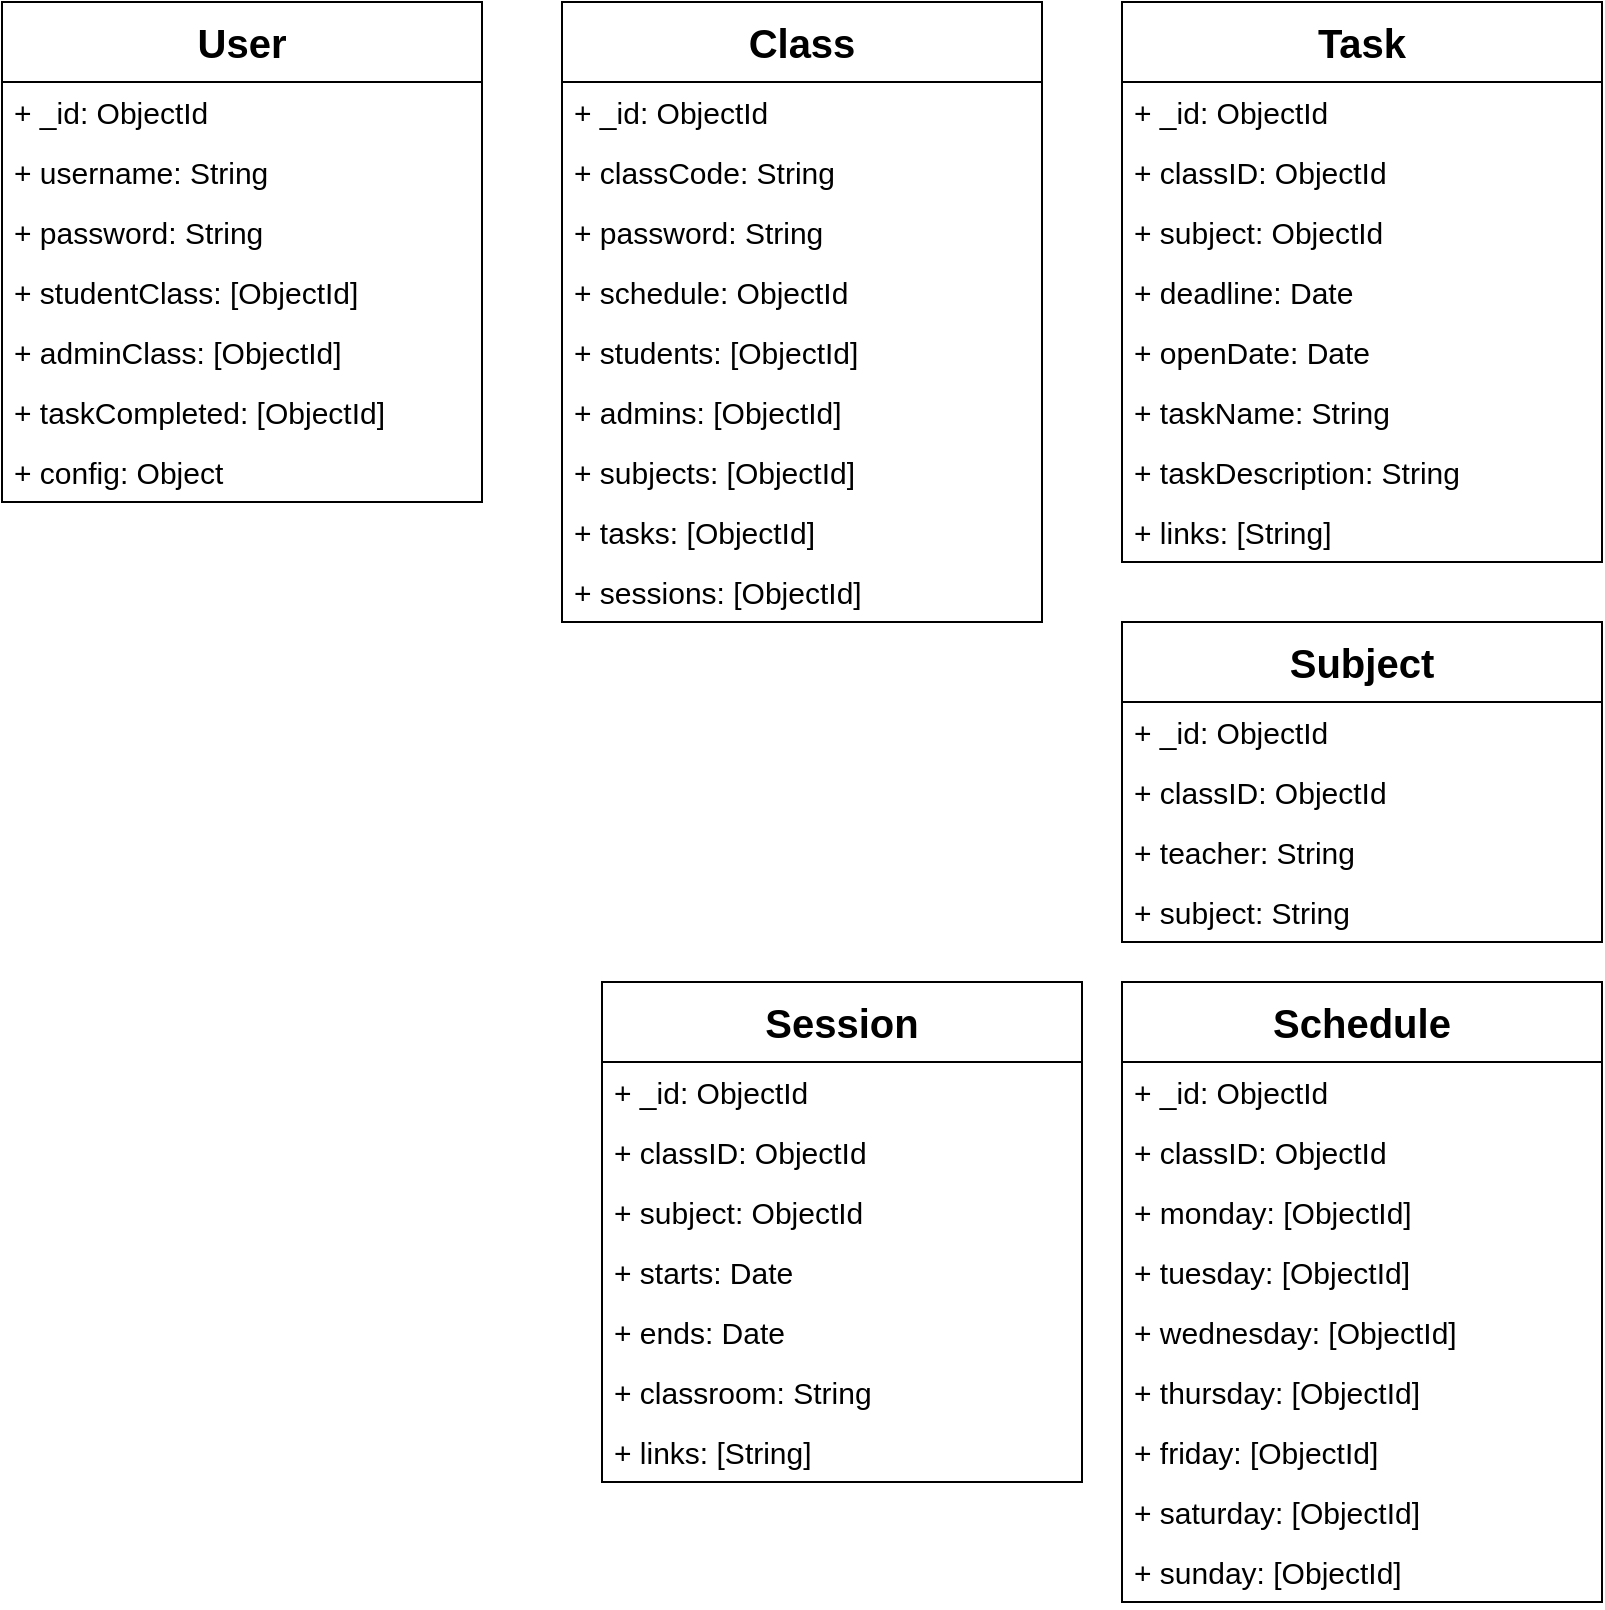 <mxfile version="22.1.21" type="device">
  <diagram name="Página-1" id="mZHHZyPJ2RjIk_b1Id-W">
    <mxGraphModel dx="1843" dy="857" grid="1" gridSize="10" guides="1" tooltips="1" connect="1" arrows="1" fold="1" page="1" pageScale="1" pageWidth="850" pageHeight="1100" math="0" shadow="0">
      <root>
        <mxCell id="0" />
        <mxCell id="1" parent="0" />
        <mxCell id="rA-35UFHGVOOynfBpTOh-1" value="&lt;b&gt;&lt;font style=&quot;font-size: 20px;&quot;&gt;User&lt;/font&gt;&lt;/b&gt;" style="swimlane;fontStyle=0;childLayout=stackLayout;horizontal=1;startSize=40;fillColor=none;horizontalStack=0;resizeParent=1;resizeParentMax=0;resizeLast=0;collapsible=1;marginBottom=0;whiteSpace=wrap;html=1;verticalAlign=middle;" vertex="1" parent="1">
          <mxGeometry x="40" y="40" width="240" height="250" as="geometry">
            <mxRectangle x="40" y="40" width="80" height="40" as="alternateBounds" />
          </mxGeometry>
        </mxCell>
        <mxCell id="rA-35UFHGVOOynfBpTOh-2" value="&lt;font style=&quot;font-size: 15px;&quot;&gt;+ _id: ObjectId&lt;/font&gt;" style="text;strokeColor=none;fillColor=none;align=left;verticalAlign=top;spacingLeft=4;spacingRight=4;overflow=hidden;rotatable=0;points=[[0,0.5],[1,0.5]];portConstraint=eastwest;whiteSpace=wrap;html=1;" vertex="1" parent="rA-35UFHGVOOynfBpTOh-1">
          <mxGeometry y="40" width="240" height="30" as="geometry" />
        </mxCell>
        <mxCell id="rA-35UFHGVOOynfBpTOh-3" value="&lt;div style=&quot;font-size: 15px;&quot;&gt;&lt;font style=&quot;font-size: 15px;&quot;&gt;+ username: String&lt;/font&gt;&lt;/div&gt;" style="text;strokeColor=none;fillColor=none;align=left;verticalAlign=top;spacingLeft=4;spacingRight=4;overflow=hidden;rotatable=0;points=[[0,0.5],[1,0.5]];portConstraint=eastwest;whiteSpace=wrap;html=1;" vertex="1" parent="rA-35UFHGVOOynfBpTOh-1">
          <mxGeometry y="70" width="240" height="30" as="geometry" />
        </mxCell>
        <mxCell id="rA-35UFHGVOOynfBpTOh-4" value="&lt;font style=&quot;font-size: 15px;&quot;&gt;+ password: String&lt;/font&gt;" style="text;strokeColor=none;fillColor=none;align=left;verticalAlign=top;spacingLeft=4;spacingRight=4;overflow=hidden;rotatable=0;points=[[0,0.5],[1,0.5]];portConstraint=eastwest;whiteSpace=wrap;html=1;" vertex="1" parent="rA-35UFHGVOOynfBpTOh-1">
          <mxGeometry y="100" width="240" height="30" as="geometry" />
        </mxCell>
        <mxCell id="rA-35UFHGVOOynfBpTOh-5" value="&lt;font style=&quot;font-size: 15px;&quot;&gt;+ studentClass: [ObjectId]&lt;/font&gt;" style="text;strokeColor=none;fillColor=none;align=left;verticalAlign=top;spacingLeft=4;spacingRight=4;overflow=hidden;rotatable=0;points=[[0,0.5],[1,0.5]];portConstraint=eastwest;whiteSpace=wrap;html=1;" vertex="1" parent="rA-35UFHGVOOynfBpTOh-1">
          <mxGeometry y="130" width="240" height="30" as="geometry" />
        </mxCell>
        <mxCell id="rA-35UFHGVOOynfBpTOh-6" value="&lt;font style=&quot;font-size: 15px;&quot;&gt;+ adminClass: [ObjectId]&lt;/font&gt;" style="text;strokeColor=none;fillColor=none;align=left;verticalAlign=top;spacingLeft=4;spacingRight=4;overflow=hidden;rotatable=0;points=[[0,0.5],[1,0.5]];portConstraint=eastwest;whiteSpace=wrap;html=1;" vertex="1" parent="rA-35UFHGVOOynfBpTOh-1">
          <mxGeometry y="160" width="240" height="30" as="geometry" />
        </mxCell>
        <mxCell id="rA-35UFHGVOOynfBpTOh-7" value="&lt;font style=&quot;font-size: 15px;&quot;&gt;+ taskCompleted: [ObjectId]&lt;/font&gt;" style="text;strokeColor=none;fillColor=none;align=left;verticalAlign=top;spacingLeft=4;spacingRight=4;overflow=hidden;rotatable=0;points=[[0,0.5],[1,0.5]];portConstraint=eastwest;whiteSpace=wrap;html=1;" vertex="1" parent="rA-35UFHGVOOynfBpTOh-1">
          <mxGeometry y="190" width="240" height="30" as="geometry" />
        </mxCell>
        <mxCell id="rA-35UFHGVOOynfBpTOh-8" value="&lt;font style=&quot;font-size: 15px;&quot;&gt;+ config: Object&lt;/font&gt;" style="text;strokeColor=none;fillColor=none;align=left;verticalAlign=top;spacingLeft=4;spacingRight=4;overflow=hidden;rotatable=0;points=[[0,0.5],[1,0.5]];portConstraint=eastwest;whiteSpace=wrap;html=1;" vertex="1" parent="rA-35UFHGVOOynfBpTOh-1">
          <mxGeometry y="220" width="240" height="30" as="geometry" />
        </mxCell>
        <mxCell id="rA-35UFHGVOOynfBpTOh-9" value="&lt;b&gt;&lt;font style=&quot;font-size: 20px;&quot;&gt;Class&lt;/font&gt;&lt;/b&gt;" style="swimlane;fontStyle=0;childLayout=stackLayout;horizontal=1;startSize=40;fillColor=none;horizontalStack=0;resizeParent=1;resizeParentMax=0;resizeLast=0;collapsible=1;marginBottom=0;whiteSpace=wrap;html=1;verticalAlign=middle;" vertex="1" parent="1">
          <mxGeometry x="320" y="40" width="240" height="310" as="geometry">
            <mxRectangle x="40" y="40" width="80" height="40" as="alternateBounds" />
          </mxGeometry>
        </mxCell>
        <mxCell id="rA-35UFHGVOOynfBpTOh-10" value="&lt;font style=&quot;font-size: 15px;&quot;&gt;+ _id: ObjectId&lt;/font&gt;" style="text;strokeColor=none;fillColor=none;align=left;verticalAlign=top;spacingLeft=4;spacingRight=4;overflow=hidden;rotatable=0;points=[[0,0.5],[1,0.5]];portConstraint=eastwest;whiteSpace=wrap;html=1;" vertex="1" parent="rA-35UFHGVOOynfBpTOh-9">
          <mxGeometry y="40" width="240" height="30" as="geometry" />
        </mxCell>
        <mxCell id="rA-35UFHGVOOynfBpTOh-11" value="&lt;div style=&quot;font-size: 15px;&quot;&gt;&lt;font style=&quot;font-size: 15px;&quot;&gt;+ classCode: String&lt;/font&gt;&lt;/div&gt;" style="text;strokeColor=none;fillColor=none;align=left;verticalAlign=top;spacingLeft=4;spacingRight=4;overflow=hidden;rotatable=0;points=[[0,0.5],[1,0.5]];portConstraint=eastwest;whiteSpace=wrap;html=1;" vertex="1" parent="rA-35UFHGVOOynfBpTOh-9">
          <mxGeometry y="70" width="240" height="30" as="geometry" />
        </mxCell>
        <mxCell id="rA-35UFHGVOOynfBpTOh-12" value="&lt;font style=&quot;font-size: 15px;&quot;&gt;+ password: String&lt;/font&gt;" style="text;strokeColor=none;fillColor=none;align=left;verticalAlign=top;spacingLeft=4;spacingRight=4;overflow=hidden;rotatable=0;points=[[0,0.5],[1,0.5]];portConstraint=eastwest;whiteSpace=wrap;html=1;" vertex="1" parent="rA-35UFHGVOOynfBpTOh-9">
          <mxGeometry y="100" width="240" height="30" as="geometry" />
        </mxCell>
        <mxCell id="rA-35UFHGVOOynfBpTOh-13" value="&lt;font style=&quot;font-size: 15px;&quot;&gt;+ schedule: ObjectId&lt;/font&gt;" style="text;strokeColor=none;fillColor=none;align=left;verticalAlign=top;spacingLeft=4;spacingRight=4;overflow=hidden;rotatable=0;points=[[0,0.5],[1,0.5]];portConstraint=eastwest;whiteSpace=wrap;html=1;" vertex="1" parent="rA-35UFHGVOOynfBpTOh-9">
          <mxGeometry y="130" width="240" height="30" as="geometry" />
        </mxCell>
        <mxCell id="rA-35UFHGVOOynfBpTOh-14" value="&lt;font style=&quot;font-size: 15px;&quot;&gt;+ students: [ObjectId]&lt;/font&gt;" style="text;strokeColor=none;fillColor=none;align=left;verticalAlign=top;spacingLeft=4;spacingRight=4;overflow=hidden;rotatable=0;points=[[0,0.5],[1,0.5]];portConstraint=eastwest;whiteSpace=wrap;html=1;" vertex="1" parent="rA-35UFHGVOOynfBpTOh-9">
          <mxGeometry y="160" width="240" height="30" as="geometry" />
        </mxCell>
        <mxCell id="rA-35UFHGVOOynfBpTOh-15" value="&lt;font style=&quot;font-size: 15px;&quot;&gt;+ admins: [ObjectId]&lt;/font&gt;" style="text;strokeColor=none;fillColor=none;align=left;verticalAlign=top;spacingLeft=4;spacingRight=4;overflow=hidden;rotatable=0;points=[[0,0.5],[1,0.5]];portConstraint=eastwest;whiteSpace=wrap;html=1;" vertex="1" parent="rA-35UFHGVOOynfBpTOh-9">
          <mxGeometry y="190" width="240" height="30" as="geometry" />
        </mxCell>
        <mxCell id="rA-35UFHGVOOynfBpTOh-16" value="&lt;font style=&quot;font-size: 15px;&quot;&gt;+ subjects: [&lt;/font&gt;&lt;font style=&quot;font-size: 15px;&quot;&gt;ObjectId&lt;/font&gt;&lt;font style=&quot;font-size: 15px;&quot;&gt;]&lt;br&gt;&lt;/font&gt;" style="text;strokeColor=none;fillColor=none;align=left;verticalAlign=top;spacingLeft=4;spacingRight=4;overflow=hidden;rotatable=0;points=[[0,0.5],[1,0.5]];portConstraint=eastwest;whiteSpace=wrap;html=1;" vertex="1" parent="rA-35UFHGVOOynfBpTOh-9">
          <mxGeometry y="220" width="240" height="30" as="geometry" />
        </mxCell>
        <mxCell id="rA-35UFHGVOOynfBpTOh-17" value="&lt;font style=&quot;font-size: 15px;&quot;&gt;+ tasks: [&lt;/font&gt;&lt;font style=&quot;font-size: 15px;&quot;&gt;ObjectId&lt;/font&gt;&lt;font style=&quot;font-size: 15px;&quot;&gt;]&lt;br&gt;&lt;/font&gt;" style="text;strokeColor=none;fillColor=none;align=left;verticalAlign=top;spacingLeft=4;spacingRight=4;overflow=hidden;rotatable=0;points=[[0,0.5],[1,0.5]];portConstraint=eastwest;whiteSpace=wrap;html=1;" vertex="1" parent="rA-35UFHGVOOynfBpTOh-9">
          <mxGeometry y="250" width="240" height="30" as="geometry" />
        </mxCell>
        <mxCell id="rA-35UFHGVOOynfBpTOh-18" value="&lt;font style=&quot;font-size: 15px;&quot;&gt;+ sessions: [&lt;/font&gt;&lt;font style=&quot;font-size: 15px;&quot;&gt;ObjectId&lt;/font&gt;&lt;font style=&quot;font-size: 15px;&quot;&gt;]&lt;br&gt;&lt;/font&gt;" style="text;strokeColor=none;fillColor=none;align=left;verticalAlign=top;spacingLeft=4;spacingRight=4;overflow=hidden;rotatable=0;points=[[0,0.5],[1,0.5]];portConstraint=eastwest;whiteSpace=wrap;html=1;" vertex="1" parent="rA-35UFHGVOOynfBpTOh-9">
          <mxGeometry y="280" width="240" height="30" as="geometry" />
        </mxCell>
        <mxCell id="rA-35UFHGVOOynfBpTOh-19" value="&lt;b&gt;&lt;font style=&quot;font-size: 20px;&quot;&gt;Subject&lt;/font&gt;&lt;/b&gt;" style="swimlane;fontStyle=0;childLayout=stackLayout;horizontal=1;startSize=40;fillColor=none;horizontalStack=0;resizeParent=1;resizeParentMax=0;resizeLast=0;collapsible=1;marginBottom=0;whiteSpace=wrap;html=1;verticalAlign=middle;" vertex="1" parent="1">
          <mxGeometry x="600" y="350" width="240" height="160" as="geometry">
            <mxRectangle x="40" y="40" width="80" height="40" as="alternateBounds" />
          </mxGeometry>
        </mxCell>
        <mxCell id="rA-35UFHGVOOynfBpTOh-20" value="&lt;font style=&quot;font-size: 15px;&quot;&gt;+ _id: ObjectId&lt;/font&gt;" style="text;strokeColor=none;fillColor=none;align=left;verticalAlign=top;spacingLeft=4;spacingRight=4;overflow=hidden;rotatable=0;points=[[0,0.5],[1,0.5]];portConstraint=eastwest;whiteSpace=wrap;html=1;" vertex="1" parent="rA-35UFHGVOOynfBpTOh-19">
          <mxGeometry y="40" width="240" height="30" as="geometry" />
        </mxCell>
        <mxCell id="rA-35UFHGVOOynfBpTOh-21" value="&lt;div style=&quot;font-size: 15px;&quot;&gt;&lt;font style=&quot;font-size: 15px;&quot;&gt;+ classID: ObjectId&lt;/font&gt;&lt;/div&gt;" style="text;strokeColor=none;fillColor=none;align=left;verticalAlign=top;spacingLeft=4;spacingRight=4;overflow=hidden;rotatable=0;points=[[0,0.5],[1,0.5]];portConstraint=eastwest;whiteSpace=wrap;html=1;" vertex="1" parent="rA-35UFHGVOOynfBpTOh-19">
          <mxGeometry y="70" width="240" height="30" as="geometry" />
        </mxCell>
        <mxCell id="rA-35UFHGVOOynfBpTOh-22" value="&lt;font style=&quot;font-size: 15px;&quot;&gt;+ teacher: String&lt;/font&gt;" style="text;strokeColor=none;fillColor=none;align=left;verticalAlign=top;spacingLeft=4;spacingRight=4;overflow=hidden;rotatable=0;points=[[0,0.5],[1,0.5]];portConstraint=eastwest;whiteSpace=wrap;html=1;" vertex="1" parent="rA-35UFHGVOOynfBpTOh-19">
          <mxGeometry y="100" width="240" height="30" as="geometry" />
        </mxCell>
        <mxCell id="rA-35UFHGVOOynfBpTOh-23" value="&lt;font style=&quot;font-size: 15px;&quot;&gt;+ subject: String&lt;/font&gt;" style="text;strokeColor=none;fillColor=none;align=left;verticalAlign=top;spacingLeft=4;spacingRight=4;overflow=hidden;rotatable=0;points=[[0,0.5],[1,0.5]];portConstraint=eastwest;whiteSpace=wrap;html=1;" vertex="1" parent="rA-35UFHGVOOynfBpTOh-19">
          <mxGeometry y="130" width="240" height="30" as="geometry" />
        </mxCell>
        <mxCell id="rA-35UFHGVOOynfBpTOh-29" value="&lt;b&gt;&lt;font style=&quot;font-size: 20px;&quot;&gt;Task&lt;/font&gt;&lt;/b&gt;" style="swimlane;fontStyle=0;childLayout=stackLayout;horizontal=1;startSize=40;fillColor=none;horizontalStack=0;resizeParent=1;resizeParentMax=0;resizeLast=0;collapsible=1;marginBottom=0;whiteSpace=wrap;html=1;verticalAlign=middle;" vertex="1" parent="1">
          <mxGeometry x="600" y="40" width="240" height="280" as="geometry">
            <mxRectangle x="40" y="40" width="80" height="40" as="alternateBounds" />
          </mxGeometry>
        </mxCell>
        <mxCell id="rA-35UFHGVOOynfBpTOh-30" value="&lt;font style=&quot;font-size: 15px;&quot;&gt;+ _id: ObjectId&lt;/font&gt;" style="text;strokeColor=none;fillColor=none;align=left;verticalAlign=top;spacingLeft=4;spacingRight=4;overflow=hidden;rotatable=0;points=[[0,0.5],[1,0.5]];portConstraint=eastwest;whiteSpace=wrap;html=1;" vertex="1" parent="rA-35UFHGVOOynfBpTOh-29">
          <mxGeometry y="40" width="240" height="30" as="geometry" />
        </mxCell>
        <mxCell id="rA-35UFHGVOOynfBpTOh-31" value="&lt;div style=&quot;font-size: 15px;&quot;&gt;&lt;font style=&quot;font-size: 15px;&quot;&gt;+ classID: ObjectId&lt;/font&gt;&lt;/div&gt;" style="text;strokeColor=none;fillColor=none;align=left;verticalAlign=top;spacingLeft=4;spacingRight=4;overflow=hidden;rotatable=0;points=[[0,0.5],[1,0.5]];portConstraint=eastwest;whiteSpace=wrap;html=1;" vertex="1" parent="rA-35UFHGVOOynfBpTOh-29">
          <mxGeometry y="70" width="240" height="30" as="geometry" />
        </mxCell>
        <mxCell id="rA-35UFHGVOOynfBpTOh-32" value="&lt;font style=&quot;font-size: 15px;&quot;&gt;+ subject: ObjectId&lt;/font&gt;" style="text;strokeColor=none;fillColor=none;align=left;verticalAlign=top;spacingLeft=4;spacingRight=4;overflow=hidden;rotatable=0;points=[[0,0.5],[1,0.5]];portConstraint=eastwest;whiteSpace=wrap;html=1;" vertex="1" parent="rA-35UFHGVOOynfBpTOh-29">
          <mxGeometry y="100" width="240" height="30" as="geometry" />
        </mxCell>
        <mxCell id="rA-35UFHGVOOynfBpTOh-33" value="&lt;font style=&quot;font-size: 15px;&quot;&gt;+ deadline: Date&lt;/font&gt;" style="text;strokeColor=none;fillColor=none;align=left;verticalAlign=top;spacingLeft=4;spacingRight=4;overflow=hidden;rotatable=0;points=[[0,0.5],[1,0.5]];portConstraint=eastwest;whiteSpace=wrap;html=1;" vertex="1" parent="rA-35UFHGVOOynfBpTOh-29">
          <mxGeometry y="130" width="240" height="30" as="geometry" />
        </mxCell>
        <mxCell id="rA-35UFHGVOOynfBpTOh-34" value="&lt;font style=&quot;font-size: 15px;&quot;&gt;+ openDate: Date&lt;/font&gt;" style="text;strokeColor=none;fillColor=none;align=left;verticalAlign=top;spacingLeft=4;spacingRight=4;overflow=hidden;rotatable=0;points=[[0,0.5],[1,0.5]];portConstraint=eastwest;whiteSpace=wrap;html=1;" vertex="1" parent="rA-35UFHGVOOynfBpTOh-29">
          <mxGeometry y="160" width="240" height="30" as="geometry" />
        </mxCell>
        <mxCell id="rA-35UFHGVOOynfBpTOh-35" value="&lt;font style=&quot;font-size: 15px;&quot;&gt;+ taskName: String&lt;/font&gt;" style="text;strokeColor=none;fillColor=none;align=left;verticalAlign=top;spacingLeft=4;spacingRight=4;overflow=hidden;rotatable=0;points=[[0,0.5],[1,0.5]];portConstraint=eastwest;whiteSpace=wrap;html=1;" vertex="1" parent="rA-35UFHGVOOynfBpTOh-29">
          <mxGeometry y="190" width="240" height="30" as="geometry" />
        </mxCell>
        <mxCell id="rA-35UFHGVOOynfBpTOh-36" value="&lt;font style=&quot;font-size: 15px;&quot;&gt;+ taskDescription: String&lt;/font&gt;&lt;font style=&quot;font-size: 15px;&quot;&gt;&lt;br&gt;&lt;/font&gt;" style="text;strokeColor=none;fillColor=none;align=left;verticalAlign=top;spacingLeft=4;spacingRight=4;overflow=hidden;rotatable=0;points=[[0,0.5],[1,0.5]];portConstraint=eastwest;whiteSpace=wrap;html=1;" vertex="1" parent="rA-35UFHGVOOynfBpTOh-29">
          <mxGeometry y="220" width="240" height="30" as="geometry" />
        </mxCell>
        <mxCell id="rA-35UFHGVOOynfBpTOh-37" value="&lt;font style=&quot;font-size: 15px;&quot;&gt;+ links: [String&lt;/font&gt;&lt;font style=&quot;font-size: 15px;&quot;&gt;]&lt;br&gt;&lt;/font&gt;" style="text;strokeColor=none;fillColor=none;align=left;verticalAlign=top;spacingLeft=4;spacingRight=4;overflow=hidden;rotatable=0;points=[[0,0.5],[1,0.5]];portConstraint=eastwest;whiteSpace=wrap;html=1;" vertex="1" parent="rA-35UFHGVOOynfBpTOh-29">
          <mxGeometry y="250" width="240" height="30" as="geometry" />
        </mxCell>
        <mxCell id="rA-35UFHGVOOynfBpTOh-39" value="&lt;b&gt;&lt;font style=&quot;font-size: 20px;&quot;&gt;Schedule&lt;/font&gt;&lt;/b&gt;" style="swimlane;fontStyle=0;childLayout=stackLayout;horizontal=1;startSize=40;fillColor=none;horizontalStack=0;resizeParent=1;resizeParentMax=0;resizeLast=0;collapsible=1;marginBottom=0;whiteSpace=wrap;html=1;verticalAlign=middle;" vertex="1" parent="1">
          <mxGeometry x="600" y="530" width="240" height="310" as="geometry">
            <mxRectangle x="40" y="40" width="80" height="40" as="alternateBounds" />
          </mxGeometry>
        </mxCell>
        <mxCell id="rA-35UFHGVOOynfBpTOh-40" value="&lt;font style=&quot;font-size: 15px;&quot;&gt;+ _id: ObjectId&lt;/font&gt;" style="text;strokeColor=none;fillColor=none;align=left;verticalAlign=top;spacingLeft=4;spacingRight=4;overflow=hidden;rotatable=0;points=[[0,0.5],[1,0.5]];portConstraint=eastwest;whiteSpace=wrap;html=1;" vertex="1" parent="rA-35UFHGVOOynfBpTOh-39">
          <mxGeometry y="40" width="240" height="30" as="geometry" />
        </mxCell>
        <mxCell id="rA-35UFHGVOOynfBpTOh-41" value="&lt;div style=&quot;font-size: 15px;&quot;&gt;&lt;font style=&quot;font-size: 15px;&quot;&gt;+ classID: ObjectId&lt;/font&gt;&lt;/div&gt;" style="text;strokeColor=none;fillColor=none;align=left;verticalAlign=top;spacingLeft=4;spacingRight=4;overflow=hidden;rotatable=0;points=[[0,0.5],[1,0.5]];portConstraint=eastwest;whiteSpace=wrap;html=1;" vertex="1" parent="rA-35UFHGVOOynfBpTOh-39">
          <mxGeometry y="70" width="240" height="30" as="geometry" />
        </mxCell>
        <mxCell id="rA-35UFHGVOOynfBpTOh-42" value="&lt;font style=&quot;font-size: 15px;&quot;&gt;+ monday: [ObjectId]&lt;/font&gt;" style="text;strokeColor=none;fillColor=none;align=left;verticalAlign=top;spacingLeft=4;spacingRight=4;overflow=hidden;rotatable=0;points=[[0,0.5],[1,0.5]];portConstraint=eastwest;whiteSpace=wrap;html=1;" vertex="1" parent="rA-35UFHGVOOynfBpTOh-39">
          <mxGeometry y="100" width="240" height="30" as="geometry" />
        </mxCell>
        <mxCell id="rA-35UFHGVOOynfBpTOh-47" value="&lt;font style=&quot;font-size: 15px;&quot;&gt;+ tuesday: &lt;/font&gt;&lt;font style=&quot;font-size: 15px;&quot;&gt;[ObjectId]&lt;/font&gt;" style="text;strokeColor=none;fillColor=none;align=left;verticalAlign=top;spacingLeft=4;spacingRight=4;overflow=hidden;rotatable=0;points=[[0,0.5],[1,0.5]];portConstraint=eastwest;whiteSpace=wrap;html=1;" vertex="1" parent="rA-35UFHGVOOynfBpTOh-39">
          <mxGeometry y="130" width="240" height="30" as="geometry" />
        </mxCell>
        <mxCell id="rA-35UFHGVOOynfBpTOh-44" value="&lt;font style=&quot;font-size: 15px;&quot;&gt;+ wednesday: &lt;/font&gt;&lt;font style=&quot;font-size: 15px;&quot;&gt;[ObjectId]&lt;/font&gt;" style="text;strokeColor=none;fillColor=none;align=left;verticalAlign=top;spacingLeft=4;spacingRight=4;overflow=hidden;rotatable=0;points=[[0,0.5],[1,0.5]];portConstraint=eastwest;whiteSpace=wrap;html=1;" vertex="1" parent="rA-35UFHGVOOynfBpTOh-39">
          <mxGeometry y="160" width="240" height="30" as="geometry" />
        </mxCell>
        <mxCell id="rA-35UFHGVOOynfBpTOh-46" value="&lt;font style=&quot;font-size: 15px;&quot;&gt;+ thursday: &lt;/font&gt;&lt;font style=&quot;font-size: 15px;&quot;&gt;[ObjectId]&lt;/font&gt;" style="text;strokeColor=none;fillColor=none;align=left;verticalAlign=top;spacingLeft=4;spacingRight=4;overflow=hidden;rotatable=0;points=[[0,0.5],[1,0.5]];portConstraint=eastwest;whiteSpace=wrap;html=1;" vertex="1" parent="rA-35UFHGVOOynfBpTOh-39">
          <mxGeometry y="190" width="240" height="30" as="geometry" />
        </mxCell>
        <mxCell id="rA-35UFHGVOOynfBpTOh-45" value="&lt;font style=&quot;font-size: 15px;&quot;&gt;+ friday: &lt;/font&gt;&lt;font style=&quot;font-size: 15px;&quot;&gt;[ObjectId]&lt;/font&gt;" style="text;strokeColor=none;fillColor=none;align=left;verticalAlign=top;spacingLeft=4;spacingRight=4;overflow=hidden;rotatable=0;points=[[0,0.5],[1,0.5]];portConstraint=eastwest;whiteSpace=wrap;html=1;" vertex="1" parent="rA-35UFHGVOOynfBpTOh-39">
          <mxGeometry y="220" width="240" height="30" as="geometry" />
        </mxCell>
        <mxCell id="rA-35UFHGVOOynfBpTOh-48" value="&lt;font style=&quot;font-size: 15px;&quot;&gt;+ saturday: &lt;/font&gt;&lt;font style=&quot;font-size: 15px;&quot;&gt;[ObjectId]&lt;/font&gt;" style="text;strokeColor=none;fillColor=none;align=left;verticalAlign=top;spacingLeft=4;spacingRight=4;overflow=hidden;rotatable=0;points=[[0,0.5],[1,0.5]];portConstraint=eastwest;whiteSpace=wrap;html=1;" vertex="1" parent="rA-35UFHGVOOynfBpTOh-39">
          <mxGeometry y="250" width="240" height="30" as="geometry" />
        </mxCell>
        <mxCell id="rA-35UFHGVOOynfBpTOh-43" value="&lt;font style=&quot;font-size: 15px;&quot;&gt;+ sunday: &lt;/font&gt;&lt;font style=&quot;font-size: 15px;&quot;&gt;[ObjectId]&lt;/font&gt;" style="text;strokeColor=none;fillColor=none;align=left;verticalAlign=top;spacingLeft=4;spacingRight=4;overflow=hidden;rotatable=0;points=[[0,0.5],[1,0.5]];portConstraint=eastwest;whiteSpace=wrap;html=1;" vertex="1" parent="rA-35UFHGVOOynfBpTOh-39">
          <mxGeometry y="280" width="240" height="30" as="geometry" />
        </mxCell>
        <mxCell id="rA-35UFHGVOOynfBpTOh-49" value="&lt;b&gt;&lt;font style=&quot;font-size: 20px;&quot;&gt;Session&lt;/font&gt;&lt;/b&gt;" style="swimlane;fontStyle=0;childLayout=stackLayout;horizontal=1;startSize=40;fillColor=none;horizontalStack=0;resizeParent=1;resizeParentMax=0;resizeLast=0;collapsible=1;marginBottom=0;whiteSpace=wrap;html=1;verticalAlign=middle;" vertex="1" parent="1">
          <mxGeometry x="340" y="530" width="240" height="250" as="geometry">
            <mxRectangle x="40" y="40" width="80" height="40" as="alternateBounds" />
          </mxGeometry>
        </mxCell>
        <mxCell id="rA-35UFHGVOOynfBpTOh-50" value="&lt;font style=&quot;font-size: 15px;&quot;&gt;+ _id: ObjectId&lt;/font&gt;" style="text;strokeColor=none;fillColor=none;align=left;verticalAlign=top;spacingLeft=4;spacingRight=4;overflow=hidden;rotatable=0;points=[[0,0.5],[1,0.5]];portConstraint=eastwest;whiteSpace=wrap;html=1;" vertex="1" parent="rA-35UFHGVOOynfBpTOh-49">
          <mxGeometry y="40" width="240" height="30" as="geometry" />
        </mxCell>
        <mxCell id="rA-35UFHGVOOynfBpTOh-51" value="&lt;div style=&quot;font-size: 15px;&quot;&gt;&lt;font style=&quot;font-size: 15px;&quot;&gt;+ classID: ObjectId&lt;/font&gt;&lt;/div&gt;" style="text;strokeColor=none;fillColor=none;align=left;verticalAlign=top;spacingLeft=4;spacingRight=4;overflow=hidden;rotatable=0;points=[[0,0.5],[1,0.5]];portConstraint=eastwest;whiteSpace=wrap;html=1;" vertex="1" parent="rA-35UFHGVOOynfBpTOh-49">
          <mxGeometry y="70" width="240" height="30" as="geometry" />
        </mxCell>
        <mxCell id="rA-35UFHGVOOynfBpTOh-55" value="&lt;div style=&quot;font-size: 15px;&quot;&gt;&lt;font style=&quot;font-size: 15px;&quot;&gt;+ subject: ObjectId&lt;/font&gt;&lt;/div&gt;" style="text;strokeColor=none;fillColor=none;align=left;verticalAlign=top;spacingLeft=4;spacingRight=4;overflow=hidden;rotatable=0;points=[[0,0.5],[1,0.5]];portConstraint=eastwest;whiteSpace=wrap;html=1;" vertex="1" parent="rA-35UFHGVOOynfBpTOh-49">
          <mxGeometry y="100" width="240" height="30" as="geometry" />
        </mxCell>
        <mxCell id="rA-35UFHGVOOynfBpTOh-52" value="&lt;font style=&quot;font-size: 15px;&quot;&gt;+ starts: Date&lt;/font&gt;" style="text;strokeColor=none;fillColor=none;align=left;verticalAlign=top;spacingLeft=4;spacingRight=4;overflow=hidden;rotatable=0;points=[[0,0.5],[1,0.5]];portConstraint=eastwest;whiteSpace=wrap;html=1;" vertex="1" parent="rA-35UFHGVOOynfBpTOh-49">
          <mxGeometry y="130" width="240" height="30" as="geometry" />
        </mxCell>
        <mxCell id="rA-35UFHGVOOynfBpTOh-53" value="&lt;font style=&quot;font-size: 15px;&quot;&gt;+ ends: Date&lt;/font&gt;" style="text;strokeColor=none;fillColor=none;align=left;verticalAlign=top;spacingLeft=4;spacingRight=4;overflow=hidden;rotatable=0;points=[[0,0.5],[1,0.5]];portConstraint=eastwest;whiteSpace=wrap;html=1;" vertex="1" parent="rA-35UFHGVOOynfBpTOh-49">
          <mxGeometry y="160" width="240" height="30" as="geometry" />
        </mxCell>
        <mxCell id="rA-35UFHGVOOynfBpTOh-56" value="&lt;font style=&quot;font-size: 15px;&quot;&gt;+ classroom: String&lt;/font&gt;" style="text;strokeColor=none;fillColor=none;align=left;verticalAlign=top;spacingLeft=4;spacingRight=4;overflow=hidden;rotatable=0;points=[[0,0.5],[1,0.5]];portConstraint=eastwest;whiteSpace=wrap;html=1;" vertex="1" parent="rA-35UFHGVOOynfBpTOh-49">
          <mxGeometry y="190" width="240" height="30" as="geometry" />
        </mxCell>
        <mxCell id="rA-35UFHGVOOynfBpTOh-54" value="&lt;font style=&quot;font-size: 15px;&quot;&gt;+ links: [String]&lt;/font&gt;" style="text;strokeColor=none;fillColor=none;align=left;verticalAlign=top;spacingLeft=4;spacingRight=4;overflow=hidden;rotatable=0;points=[[0,0.5],[1,0.5]];portConstraint=eastwest;whiteSpace=wrap;html=1;" vertex="1" parent="rA-35UFHGVOOynfBpTOh-49">
          <mxGeometry y="220" width="240" height="30" as="geometry" />
        </mxCell>
      </root>
    </mxGraphModel>
  </diagram>
</mxfile>
